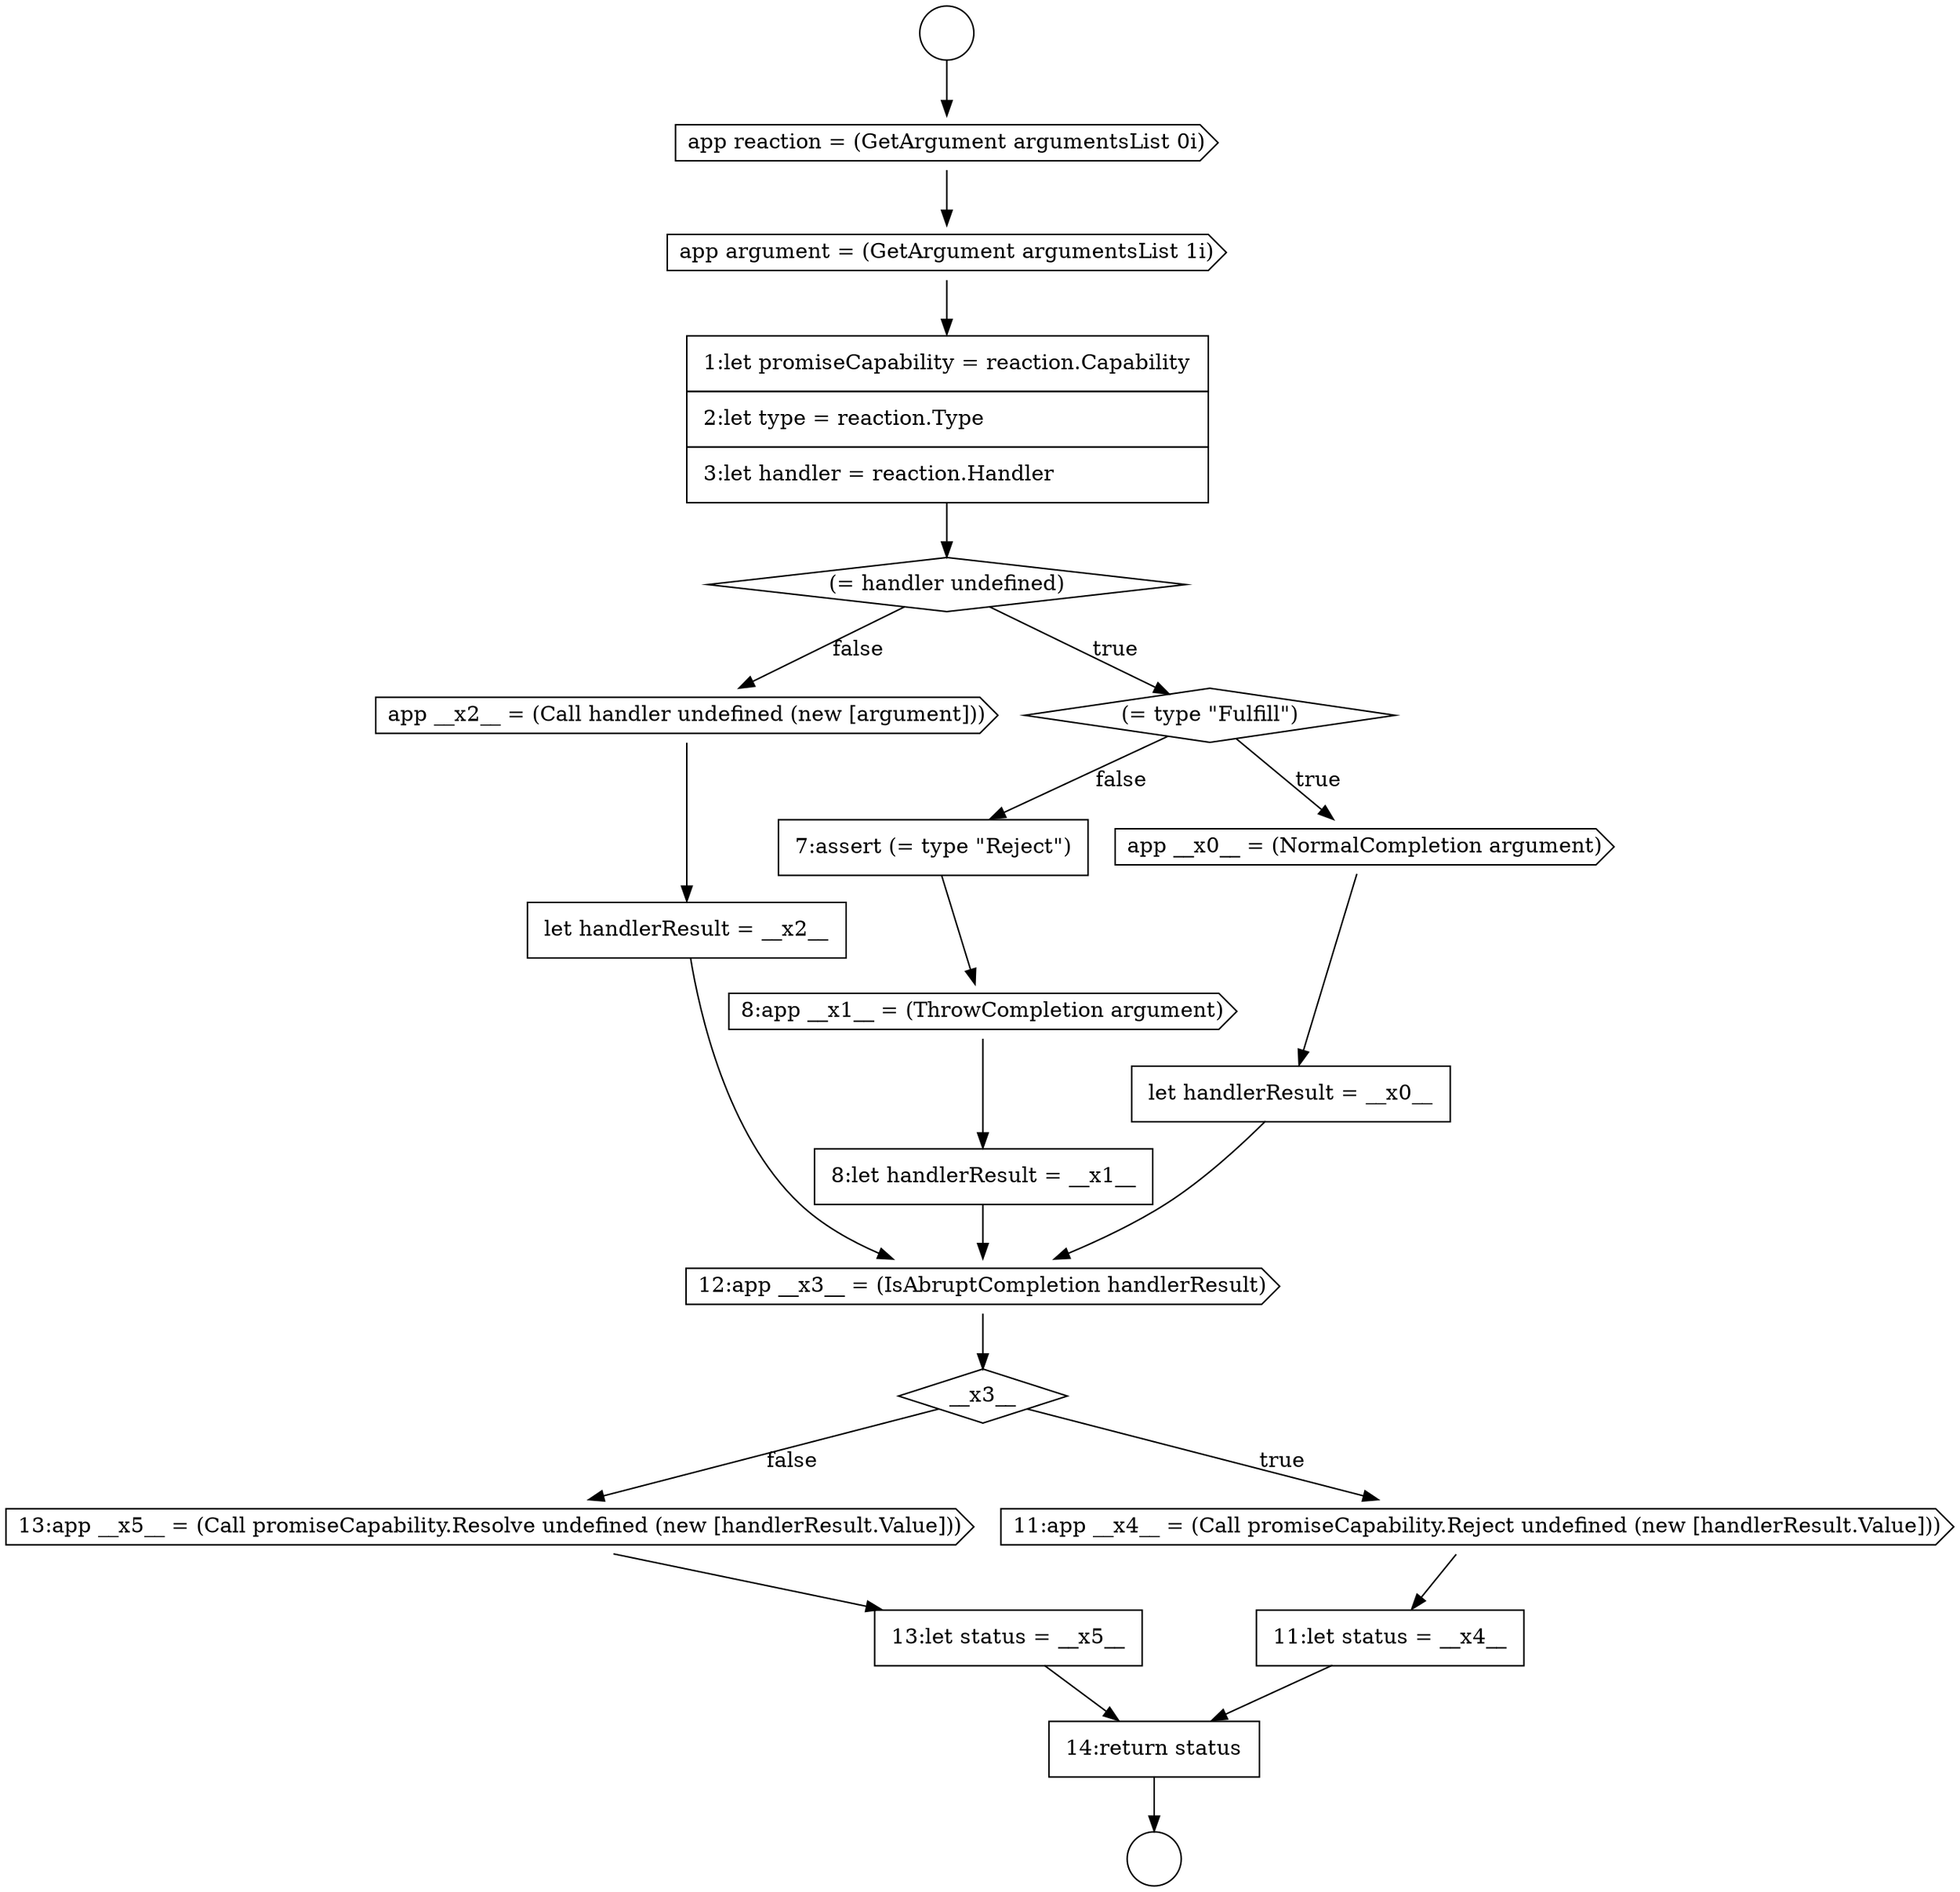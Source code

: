 digraph {
  node17358 [shape=none, margin=0, label=<<font color="black">
    <table border="0" cellborder="1" cellspacing="0" cellpadding="10">
      <tr><td align="left">let handlerResult = __x2__</td></tr>
    </table>
  </font>> color="black" fillcolor="white" style=filled]
  node17362 [shape=none, margin=0, label=<<font color="black">
    <table border="0" cellborder="1" cellspacing="0" cellpadding="10">
      <tr><td align="left">11:let status = __x4__</td></tr>
    </table>
  </font>> color="black" fillcolor="white" style=filled]
  node17354 [shape=none, margin=0, label=<<font color="black">
    <table border="0" cellborder="1" cellspacing="0" cellpadding="10">
      <tr><td align="left">7:assert (= type &quot;Reject&quot;)</td></tr>
    </table>
  </font>> color="black" fillcolor="white" style=filled]
  node17349 [shape=none, margin=0, label=<<font color="black">
    <table border="0" cellborder="1" cellspacing="0" cellpadding="10">
      <tr><td align="left">1:let promiseCapability = reaction.Capability</td></tr>
      <tr><td align="left">2:let type = reaction.Type</td></tr>
      <tr><td align="left">3:let handler = reaction.Handler</td></tr>
    </table>
  </font>> color="black" fillcolor="white" style=filled]
  node17363 [shape=cds, label=<<font color="black">13:app __x5__ = (Call promiseCapability.Resolve undefined (new [handlerResult.Value]))</font>> color="black" fillcolor="white" style=filled]
  node17353 [shape=none, margin=0, label=<<font color="black">
    <table border="0" cellborder="1" cellspacing="0" cellpadding="10">
      <tr><td align="left">let handlerResult = __x0__</td></tr>
    </table>
  </font>> color="black" fillcolor="white" style=filled]
  node17346 [shape=circle label=" " color="black" fillcolor="white" style=filled]
  node17357 [shape=cds, label=<<font color="black">app __x2__ = (Call handler undefined (new [argument]))</font>> color="black" fillcolor="white" style=filled]
  node17360 [shape=diamond, label=<<font color="black">__x3__</font>> color="black" fillcolor="white" style=filled]
  node17347 [shape=cds, label=<<font color="black">app reaction = (GetArgument argumentsList 0i)</font>> color="black" fillcolor="white" style=filled]
  node17364 [shape=none, margin=0, label=<<font color="black">
    <table border="0" cellborder="1" cellspacing="0" cellpadding="10">
      <tr><td align="left">13:let status = __x5__</td></tr>
    </table>
  </font>> color="black" fillcolor="white" style=filled]
  node17361 [shape=cds, label=<<font color="black">11:app __x4__ = (Call promiseCapability.Reject undefined (new [handlerResult.Value]))</font>> color="black" fillcolor="white" style=filled]
  node17351 [shape=diamond, label=<<font color="black">(= type &quot;Fulfill&quot;)</font>> color="black" fillcolor="white" style=filled]
  node17356 [shape=none, margin=0, label=<<font color="black">
    <table border="0" cellborder="1" cellspacing="0" cellpadding="10">
      <tr><td align="left">8:let handlerResult = __x1__</td></tr>
    </table>
  </font>> color="black" fillcolor="white" style=filled]
  node17352 [shape=cds, label=<<font color="black">app __x0__ = (NormalCompletion argument)</font>> color="black" fillcolor="white" style=filled]
  node17359 [shape=cds, label=<<font color="black">12:app __x3__ = (IsAbruptCompletion handlerResult)</font>> color="black" fillcolor="white" style=filled]
  node17348 [shape=cds, label=<<font color="black">app argument = (GetArgument argumentsList 1i)</font>> color="black" fillcolor="white" style=filled]
  node17355 [shape=cds, label=<<font color="black">8:app __x1__ = (ThrowCompletion argument)</font>> color="black" fillcolor="white" style=filled]
  node17365 [shape=none, margin=0, label=<<font color="black">
    <table border="0" cellborder="1" cellspacing="0" cellpadding="10">
      <tr><td align="left">14:return status</td></tr>
    </table>
  </font>> color="black" fillcolor="white" style=filled]
  node17345 [shape=circle label=" " color="black" fillcolor="white" style=filled]
  node17350 [shape=diamond, label=<<font color="black">(= handler undefined)</font>> color="black" fillcolor="white" style=filled]
  node17361 -> node17362 [ color="black"]
  node17363 -> node17364 [ color="black"]
  node17348 -> node17349 [ color="black"]
  node17356 -> node17359 [ color="black"]
  node17347 -> node17348 [ color="black"]
  node17365 -> node17346 [ color="black"]
  node17359 -> node17360 [ color="black"]
  node17354 -> node17355 [ color="black"]
  node17358 -> node17359 [ color="black"]
  node17352 -> node17353 [ color="black"]
  node17351 -> node17352 [label=<<font color="black">true</font>> color="black"]
  node17351 -> node17354 [label=<<font color="black">false</font>> color="black"]
  node17362 -> node17365 [ color="black"]
  node17357 -> node17358 [ color="black"]
  node17350 -> node17351 [label=<<font color="black">true</font>> color="black"]
  node17350 -> node17357 [label=<<font color="black">false</font>> color="black"]
  node17349 -> node17350 [ color="black"]
  node17353 -> node17359 [ color="black"]
  node17364 -> node17365 [ color="black"]
  node17355 -> node17356 [ color="black"]
  node17360 -> node17361 [label=<<font color="black">true</font>> color="black"]
  node17360 -> node17363 [label=<<font color="black">false</font>> color="black"]
  node17345 -> node17347 [ color="black"]
}
